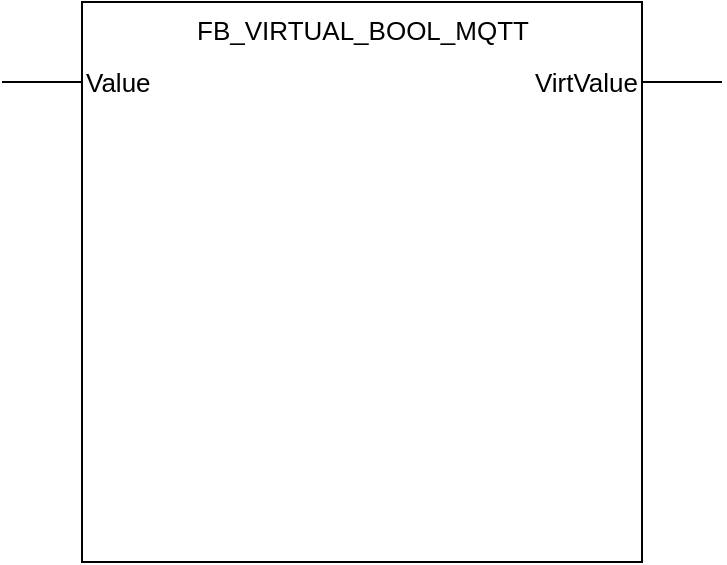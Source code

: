 <mxfile version="12.1.0" type="device" pages="1"><diagram id="L7VXHb7HPVanLy-8BAZJ" name="Page-1"><mxGraphModel dx="1024" dy="592" grid="1" gridSize="10" guides="1" tooltips="1" connect="1" arrows="1" fold="1" page="1" pageScale="1" pageWidth="850" pageHeight="1100" math="0" shadow="0"><root><mxCell id="0"/><mxCell id="1" parent="0"/><mxCell id="vRteBLpJl_pFvORW3SE5-1" value="" style="whiteSpace=wrap;html=1;aspect=fixed;" parent="1" vertex="1"><mxGeometry x="200" y="160" width="280" height="280" as="geometry"/></mxCell><mxCell id="vRteBLpJl_pFvORW3SE5-2" value="&lt;div&gt;&lt;span&gt;FB_VIRTUAL_BOOL_MQTT&lt;/span&gt;&lt;/div&gt;" style="text;html=1;align=center;fontSize=13;" parent="1" vertex="1"><mxGeometry x="235" y="160" width="210" height="30" as="geometry"/></mxCell><mxCell id="vRteBLpJl_pFvORW3SE5-3" value="" style="endArrow=none;html=1;fontSize=13;" parent="1" edge="1"><mxGeometry width="50" height="50" relative="1" as="geometry"><mxPoint x="160" y="200" as="sourcePoint"/><mxPoint x="200" y="200" as="targetPoint"/><Array as="points"><mxPoint x="160" y="200"/></Array></mxGeometry></mxCell><mxCell id="vRteBLpJl_pFvORW3SE5-4" value="Value" style="text;html=1;strokeColor=none;fillColor=none;align=left;verticalAlign=middle;whiteSpace=wrap;rounded=0;fontSize=13;" parent="1" vertex="1"><mxGeometry x="200" y="190" width="80" height="20" as="geometry"/></mxCell><mxCell id="vRteBLpJl_pFvORW3SE5-5" value="" style="endArrow=none;html=1;fontSize=13;" parent="1" edge="1"><mxGeometry width="50" height="50" relative="1" as="geometry"><mxPoint x="480" y="200" as="sourcePoint"/><mxPoint x="520" y="200" as="targetPoint"/><Array as="points"><mxPoint x="480" y="200"/></Array></mxGeometry></mxCell><mxCell id="vRteBLpJl_pFvORW3SE5-8" value="VirtValue" style="text;html=1;strokeColor=none;fillColor=none;align=right;verticalAlign=middle;whiteSpace=wrap;rounded=0;fontSize=13;" parent="1" vertex="1"><mxGeometry x="400" y="190" width="80" height="20" as="geometry"/></mxCell></root></mxGraphModel></diagram></mxfile>